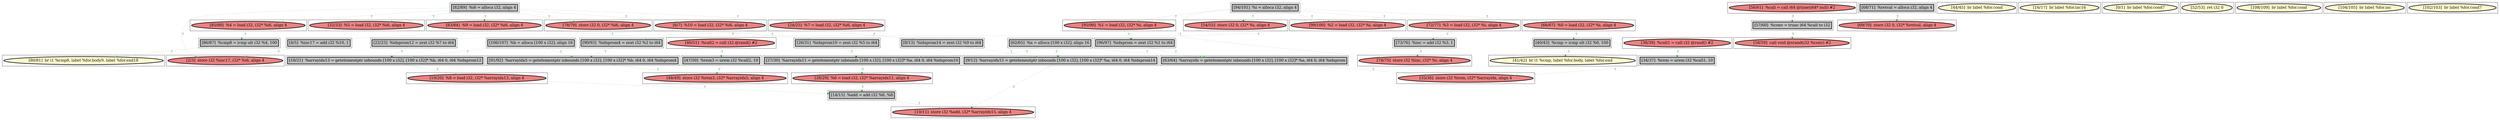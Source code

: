 
digraph G {



node245->node221 [style=dotted,color=forestgreen,label="T",fontcolor=forestgreen ]
node227->node231 [style=dotted,color=forestgreen,label="T",fontcolor=forestgreen ]
node222->node221 [style=dotted,color=forestgreen,label="T",fontcolor=forestgreen ]
node253->node257 [style=dotted,color=forestgreen,label="T",fontcolor=forestgreen ]
node243->node239 [style=dotted,color=forestgreen,label="T",fontcolor=forestgreen ]
node246->node238 [style=dotted,color=forestgreen,label="T",fontcolor=forestgreen ]
node234->node233 [style=dotted,color=forestgreen,label="T",fontcolor=forestgreen ]
node252->node243 [style=dotted,color=forestgreen,label="T",fontcolor=forestgreen ]
node257->node259 [style=dotted,color=forestgreen,label="T",fontcolor=forestgreen ]
node264->node242 [style=dotted,color=forestgreen,label="T",fontcolor=forestgreen ]
node245->node236 [style=dotted,color=forestgreen,label="T",fontcolor=forestgreen ]
node245->node223 [style=dotted,color=forestgreen,label="T",fontcolor=forestgreen ]
node262->node273 [style=dotted,color=forestgreen,label="T",fontcolor=forestgreen ]
node251->node262 [style=dotted,color=forestgreen,label="T",fontcolor=forestgreen ]
node251->node252 [style=dotted,color=forestgreen,label="T",fontcolor=forestgreen ]
node269->node260 [style=dotted,color=forestgreen,label="T",fontcolor=forestgreen ]
node245->node240 [style=dotted,color=forestgreen,label="T",fontcolor=forestgreen ]
node245->node229 [style=dotted,color=forestgreen,label="T",fontcolor=forestgreen ]
node263->node244 [style=dotted,color=forestgreen,label="T",fontcolor=forestgreen ]
node273->node237 [style=dotted,color=forestgreen,label="T",fontcolor=forestgreen ]
node248->node235 [style=dotted,color=forestgreen,label="T",fontcolor=forestgreen ]
node263->node258 [style=dotted,color=forestgreen,label="T",fontcolor=forestgreen ]
node225->node266 [style=dotted,color=forestgreen,label="T",fontcolor=forestgreen ]
node251->node253 [style=dotted,color=forestgreen,label="T",fontcolor=forestgreen ]
node244->node266 [style=dotted,color=forestgreen,label="T",fontcolor=forestgreen ]
node272->node225 [style=dotted,color=forestgreen,label="T",fontcolor=forestgreen ]
node251->node259 [style=dotted,color=forestgreen,label="T",fontcolor=forestgreen ]
node230->node258 [style=dotted,color=forestgreen,label="T",fontcolor=forestgreen ]
node229->node228 [style=dotted,color=forestgreen,label="T",fontcolor=forestgreen ]
node255->node246 [style=dotted,color=forestgreen,label="T",fontcolor=forestgreen ]
node258->node272 [style=dotted,color=forestgreen,label="T",fontcolor=forestgreen ]
node250->node248 [style=dotted,color=forestgreen,label="T",fontcolor=forestgreen ]
node245->node232 [style=dotted,color=forestgreen,label="T",fontcolor=forestgreen ]
node254->node261 [style=dotted,color=forestgreen,label="T",fontcolor=forestgreen ]
node238->node233 [style=dotted,color=forestgreen,label="T",fontcolor=forestgreen ]
node240->node224 [style=dotted,color=forestgreen,label="T",fontcolor=forestgreen ]
node224->node244 [style=dotted,color=forestgreen,label="T",fontcolor=forestgreen ]
node239->node270 [style=dotted,color=forestgreen,label="T",fontcolor=forestgreen ]
node251->node255 [style=dotted,color=forestgreen,label="T",fontcolor=forestgreen ]
node242->node265 [style=dotted,color=forestgreen,label="T",fontcolor=forestgreen ]
node223->node222 [style=dotted,color=forestgreen,label="T",fontcolor=forestgreen ]
node231->node225 [style=dotted,color=forestgreen,label="T",fontcolor=forestgreen ]
node263->node238 [style=dotted,color=forestgreen,label="T",fontcolor=forestgreen ]
node256->node239 [style=dotted,color=forestgreen,label="T",fontcolor=forestgreen ]
node251->node268 [style=dotted,color=forestgreen,label="T",fontcolor=forestgreen ]
node232->node230 [style=dotted,color=forestgreen,label="T",fontcolor=forestgreen ]
node260->node270 [style=dotted,color=forestgreen,label="T",fontcolor=forestgreen ]
node256->node227 [style=dotted,color=forestgreen,label="T",fontcolor=forestgreen ]
node274->node234 [style=dotted,color=forestgreen,label="T",fontcolor=forestgreen ]
node245->node250 [style=dotted,color=forestgreen,label="T",fontcolor=forestgreen ]
node228->node227 [style=dotted,color=forestgreen,label="T",fontcolor=forestgreen ]


subgraph cluster53 {


node273 [penwidth=3.0,fontsize=20,fillcolor=grey,label="[40/43]  %cmp = icmp ult i32 %0, 100",shape=rectangle,style=filled ]



}

subgraph cluster51 {


node271 [penwidth=3.0,fontsize=20,fillcolor=lemonchiffon,label="[44/45]  br label %for.cond",shape=ellipse,style=filled ]



}

subgraph cluster50 {


node270 [penwidth=3.0,fontsize=20,fillcolor=lightcoral,label="[48/49]  store i32 %rem3, i32* %arrayidx5, align 4",shape=ellipse,style=filled ]



}

subgraph cluster49 {


node269 [penwidth=3.0,fontsize=20,fillcolor=lightcoral,label="[46/51]  %call2 = call i32 @rand() #2",shape=ellipse,style=filled ]



}

subgraph cluster45 {


node265 [penwidth=3.0,fontsize=20,fillcolor=lightcoral,label="[58/59]  call void @srand(i32 %conv) #2",shape=ellipse,style=filled ]



}

subgraph cluster41 {


node261 [penwidth=3.0,fontsize=20,fillcolor=lightcoral,label="[69/70]  store i32 0, i32* %retval, align 4",shape=ellipse,style=filled ]



}

subgraph cluster39 {


node259 [penwidth=3.0,fontsize=20,fillcolor=lightcoral,label="[74/75]  store i32 %inc, i32* %i, align 4",shape=ellipse,style=filled ]



}

subgraph cluster38 {


node258 [penwidth=3.0,fontsize=20,fillcolor=grey,label="[27/30]  %arrayidx11 = getelementptr inbounds [100 x i32], [100 x i32]* %a, i64 0, i64 %idxprom10",shape=rectangle,style=filled ]



}

subgraph cluster46 {


node266 [penwidth=3.0,fontsize=20,fillcolor=lightcoral,label="[10/11]  store i32 %add, i32* %arrayidx15, align 4",shape=ellipse,style=filled ]



}

subgraph cluster37 {


node257 [penwidth=3.0,fontsize=20,fillcolor=grey,label="[73/76]  %inc = add i32 %3, 1",shape=rectangle,style=filled ]



}

subgraph cluster36 {


node256 [penwidth=3.0,fontsize=20,fillcolor=grey,label="[106/107]  %b = alloca [100 x i32], align 16",shape=rectangle,style=filled ]



}

subgraph cluster15 {


node235 [penwidth=3.0,fontsize=20,fillcolor=lemonchiffon,label="[80/81]  br i1 %cmp8, label %for.body9, label %for.end18",shape=ellipse,style=filled ]



}

subgraph cluster40 {


node260 [penwidth=3.0,fontsize=20,fillcolor=grey,label="[47/50]  %rem3 = urem i32 %call2, 10",shape=rectangle,style=filled ]



}

subgraph cluster35 {


node255 [penwidth=3.0,fontsize=20,fillcolor=lightcoral,label="[95/98]  %1 = load i32, i32* %i, align 4",shape=ellipse,style=filled ]



}

subgraph cluster54 {


node274 [penwidth=3.0,fontsize=20,fillcolor=lightcoral,label="[38/39]  %call1 = call i32 @rand() #2",shape=ellipse,style=filled ]



}

subgraph cluster42 {


node262 [penwidth=3.0,fontsize=20,fillcolor=lightcoral,label="[66/67]  %0 = load i32, i32* %i, align 4",shape=ellipse,style=filled ]



}

subgraph cluster11 {


node231 [penwidth=3.0,fontsize=20,fillcolor=lightcoral,label="[19/20]  %8 = load i32, i32* %arrayidx13, align 4",shape=ellipse,style=filled ]



}

subgraph cluster43 {


node263 [penwidth=3.0,fontsize=20,fillcolor=grey,label="[62/65]  %a = alloca [100 x i32], align 16",shape=rectangle,style=filled ]



}

subgraph cluster19 {


node239 [penwidth=3.0,fontsize=20,fillcolor=grey,label="[91/92]  %arrayidx5 = getelementptr inbounds [100 x i32], [100 x i32]* %b, i64 0, i64 %idxprom4",shape=rectangle,style=filled ]



}

subgraph cluster9 {


node229 [penwidth=3.0,fontsize=20,fillcolor=lightcoral,label="[24/25]  %7 = load i32, i32* %i6, align 4",shape=ellipse,style=filled ]



}

subgraph cluster52 {


node272 [penwidth=3.0,fontsize=20,fillcolor=lightcoral,label="[28/29]  %6 = load i32, i32* %arrayidx11, align 4",shape=ellipse,style=filled ]



}

subgraph cluster8 {


node228 [penwidth=3.0,fontsize=20,fillcolor=grey,label="[22/23]  %idxprom12 = zext i32 %7 to i64",shape=rectangle,style=filled ]



}

subgraph cluster10 {


node230 [penwidth=3.0,fontsize=20,fillcolor=grey,label="[26/31]  %idxprom10 = zext i32 %5 to i64",shape=rectangle,style=filled ]



}

subgraph cluster23 {


node243 [penwidth=3.0,fontsize=20,fillcolor=grey,label="[90/93]  %idxprom4 = zext i32 %2 to i64",shape=rectangle,style=filled ]



}

subgraph cluster7 {


node227 [penwidth=3.0,fontsize=20,fillcolor=grey,label="[18/21]  %arrayidx13 = getelementptr inbounds [100 x i32], [100 x i32]* %b, i64 0, i64 %idxprom12",shape=rectangle,style=filled ]



}

subgraph cluster14 {


node234 [penwidth=3.0,fontsize=20,fillcolor=grey,label="[34/37]  %rem = urem i32 %call1, 10",shape=rectangle,style=filled ]



}

subgraph cluster44 {


node264 [penwidth=3.0,fontsize=20,fillcolor=lightcoral,label="[56/61]  %call = call i64 @time(i64* null) #2",shape=ellipse,style=filled ]



}

subgraph cluster6 {


node226 [penwidth=3.0,fontsize=20,fillcolor=lemonchiffon,label="[16/17]  br label %for.inc16",shape=ellipse,style=filled ]



}

subgraph cluster30 {


node250 [penwidth=3.0,fontsize=20,fillcolor=lightcoral,label="[85/88]  %4 = load i32, i32* %i6, align 4",shape=ellipse,style=filled ]



}

subgraph cluster31 {


node251 [penwidth=3.0,fontsize=20,fillcolor=grey,label="[94/101]  %i = alloca i32, align 4",shape=rectangle,style=filled ]



}

subgraph cluster0 {


node220 [penwidth=3.0,fontsize=20,fillcolor=lemonchiffon,label="[0/1]  br label %for.cond7",shape=ellipse,style=filled ]



}

subgraph cluster13 {


node233 [penwidth=3.0,fontsize=20,fillcolor=lightcoral,label="[35/36]  store i32 %rem, i32* %arrayidx, align 4",shape=ellipse,style=filled ]



}

subgraph cluster5 {


node225 [penwidth=3.0,fontsize=20,fillcolor=grey,label="[14/15]  %add = add i32 %6, %8",shape=rectangle,style=filled ]



}

subgraph cluster47 {


node267 [penwidth=3.0,fontsize=20,fillcolor=lemonchiffon,label="[52/53]  ret i32 0",shape=ellipse,style=filled ]



}

subgraph cluster1 {


node221 [penwidth=3.0,fontsize=20,fillcolor=lightcoral,label="[2/3]  store i32 %inc17, i32* %i6, align 4",shape=ellipse,style=filled ]



}

subgraph cluster32 {


node252 [penwidth=3.0,fontsize=20,fillcolor=lightcoral,label="[99/100]  %2 = load i32, i32* %i, align 4",shape=ellipse,style=filled ]



}

subgraph cluster3 {


node223 [penwidth=3.0,fontsize=20,fillcolor=lightcoral,label="[6/7]  %10 = load i32, i32* %i6, align 4",shape=ellipse,style=filled ]



}

subgraph cluster48 {


node268 [penwidth=3.0,fontsize=20,fillcolor=lightcoral,label="[54/55]  store i32 0, i32* %i, align 4",shape=ellipse,style=filled ]



}

subgraph cluster4 {


node224 [penwidth=3.0,fontsize=20,fillcolor=grey,label="[8/13]  %idxprom14 = zext i32 %9 to i64",shape=rectangle,style=filled ]



}

subgraph cluster17 {


node237 [penwidth=3.0,fontsize=20,fillcolor=lemonchiffon,label="[41/42]  br i1 %cmp, label %for.body, label %for.end",shape=ellipse,style=filled ]



}

subgraph cluster16 {


node236 [penwidth=3.0,fontsize=20,fillcolor=lightcoral,label="[78/79]  store i32 0, i32* %i6, align 4",shape=ellipse,style=filled ]



}

subgraph cluster2 {


node222 [penwidth=3.0,fontsize=20,fillcolor=grey,label="[4/5]  %inc17 = add i32 %10, 1",shape=rectangle,style=filled ]



}

subgraph cluster34 {


node254 [penwidth=3.0,fontsize=20,fillcolor=grey,label="[68/71]  %retval = alloca i32, align 4",shape=rectangle,style=filled ]



}

subgraph cluster22 {


node242 [penwidth=3.0,fontsize=20,fillcolor=grey,label="[57/60]  %conv = trunc i64 %call to i32",shape=rectangle,style=filled ]



}

subgraph cluster25 {


node245 [penwidth=3.0,fontsize=20,fillcolor=grey,label="[82/89]  %i6 = alloca i32, align 4",shape=rectangle,style=filled ]



}

subgraph cluster18 {


node238 [penwidth=3.0,fontsize=20,fillcolor=grey,label="[63/64]  %arrayidx = getelementptr inbounds [100 x i32], [100 x i32]* %a, i64 0, i64 %idxprom",shape=rectangle,style=filled ]



}

subgraph cluster29 {


node249 [penwidth=3.0,fontsize=20,fillcolor=lemonchiffon,label="[108/109]  br label %for.cond",shape=ellipse,style=filled ]



}

subgraph cluster20 {


node240 [penwidth=3.0,fontsize=20,fillcolor=lightcoral,label="[83/84]  %9 = load i32, i32* %i6, align 4",shape=ellipse,style=filled ]



}

subgraph cluster26 {


node246 [penwidth=3.0,fontsize=20,fillcolor=grey,label="[96/97]  %idxprom = zext i32 %1 to i64",shape=rectangle,style=filled ]



}

subgraph cluster24 {


node244 [penwidth=3.0,fontsize=20,fillcolor=grey,label="[9/12]  %arrayidx15 = getelementptr inbounds [100 x i32], [100 x i32]* %a, i64 0, i64 %idxprom14",shape=rectangle,style=filled ]



}

subgraph cluster28 {


node248 [penwidth=3.0,fontsize=20,fillcolor=grey,label="[86/87]  %cmp8 = icmp ult i32 %4, 100",shape=rectangle,style=filled ]



}

subgraph cluster27 {


node247 [penwidth=3.0,fontsize=20,fillcolor=lemonchiffon,label="[104/105]  br label %for.inc",shape=ellipse,style=filled ]



}

subgraph cluster21 {


node241 [penwidth=3.0,fontsize=20,fillcolor=lemonchiffon,label="[102/103]  br label %for.cond7",shape=ellipse,style=filled ]



}

subgraph cluster12 {


node232 [penwidth=3.0,fontsize=20,fillcolor=lightcoral,label="[32/33]  %5 = load i32, i32* %i6, align 4",shape=ellipse,style=filled ]



}

subgraph cluster33 {


node253 [penwidth=3.0,fontsize=20,fillcolor=lightcoral,label="[72/77]  %3 = load i32, i32* %i, align 4",shape=ellipse,style=filled ]



}

}
